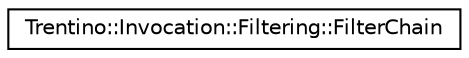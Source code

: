 digraph G
{
  edge [fontname="Helvetica",fontsize="10",labelfontname="Helvetica",labelfontsize="10"];
  node [fontname="Helvetica",fontsize="10",shape=record];
  rankdir="LR";
  Node1 [label="Trentino::Invocation::Filtering::FilterChain",height=0.2,width=0.4,color="black", fillcolor="white", style="filled",URL="$class_trentino_1_1_invocation_1_1_filtering_1_1_filter_chain.html",tooltip="Filter chain class."];
}
